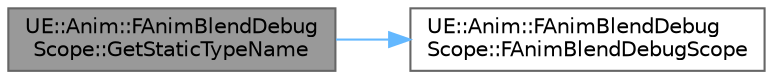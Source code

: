 digraph "UE::Anim::FAnimBlendDebugScope::GetStaticTypeName"
{
 // INTERACTIVE_SVG=YES
 // LATEX_PDF_SIZE
  bgcolor="transparent";
  edge [fontname=Helvetica,fontsize=10,labelfontname=Helvetica,labelfontsize=10];
  node [fontname=Helvetica,fontsize=10,shape=box,height=0.2,width=0.4];
  rankdir="LR";
  Node1 [id="Node000001",label="UE::Anim::FAnimBlendDebug\lScope::GetStaticTypeName",height=0.2,width=0.4,color="gray40", fillcolor="grey60", style="filled", fontcolor="black",tooltip=" "];
  Node1 -> Node2 [id="edge1_Node000001_Node000002",color="steelblue1",style="solid",tooltip=" "];
  Node2 [id="Node000002",label="UE::Anim::FAnimBlendDebug\lScope::FAnimBlendDebugScope",height=0.2,width=0.4,color="grey40", fillcolor="white", style="filled",URL="$d9/d3b/classUE_1_1Anim_1_1FAnimBlendDebugScope.html#a6a8a5638fd29cca68001341cbfbd3e20",tooltip=" "];
}
